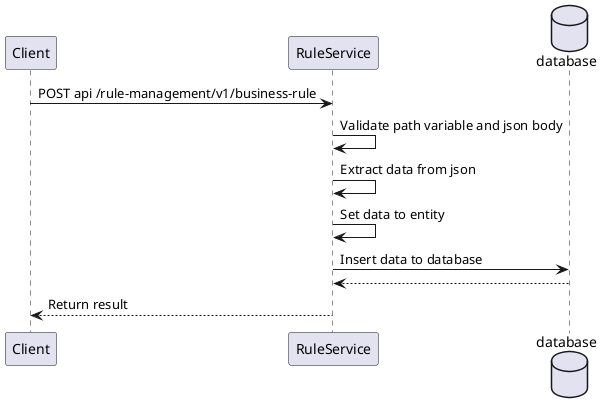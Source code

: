 @startuml

Client -> RuleService: POST api /rule-management/v1/business-rule
RuleService -> RuleService: Validate path variable and json body
RuleService -> RuleService: Extract data from json
RuleService -> RuleService: Set data to entity
database database as db
RuleService -> db: Insert data to database
db --> RuleService
RuleService --> Client: Return result

@enduml